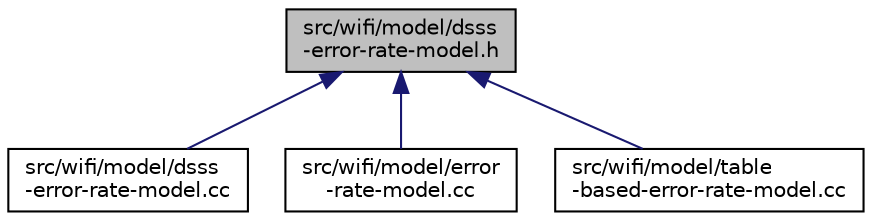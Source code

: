 digraph "src/wifi/model/dsss-error-rate-model.h"
{
 // LATEX_PDF_SIZE
  edge [fontname="Helvetica",fontsize="10",labelfontname="Helvetica",labelfontsize="10"];
  node [fontname="Helvetica",fontsize="10",shape=record];
  Node1 [label="src/wifi/model/dsss\l-error-rate-model.h",height=0.2,width=0.4,color="black", fillcolor="grey75", style="filled", fontcolor="black",tooltip=" "];
  Node1 -> Node2 [dir="back",color="midnightblue",fontsize="10",style="solid",fontname="Helvetica"];
  Node2 [label="src/wifi/model/dsss\l-error-rate-model.cc",height=0.2,width=0.4,color="black", fillcolor="white", style="filled",URL="$dsss-error-rate-model_8cc.html",tooltip=" "];
  Node1 -> Node3 [dir="back",color="midnightblue",fontsize="10",style="solid",fontname="Helvetica"];
  Node3 [label="src/wifi/model/error\l-rate-model.cc",height=0.2,width=0.4,color="black", fillcolor="white", style="filled",URL="$error-rate-model_8cc.html",tooltip=" "];
  Node1 -> Node4 [dir="back",color="midnightblue",fontsize="10",style="solid",fontname="Helvetica"];
  Node4 [label="src/wifi/model/table\l-based-error-rate-model.cc",height=0.2,width=0.4,color="black", fillcolor="white", style="filled",URL="$table-based-error-rate-model_8cc.html",tooltip=" "];
}
